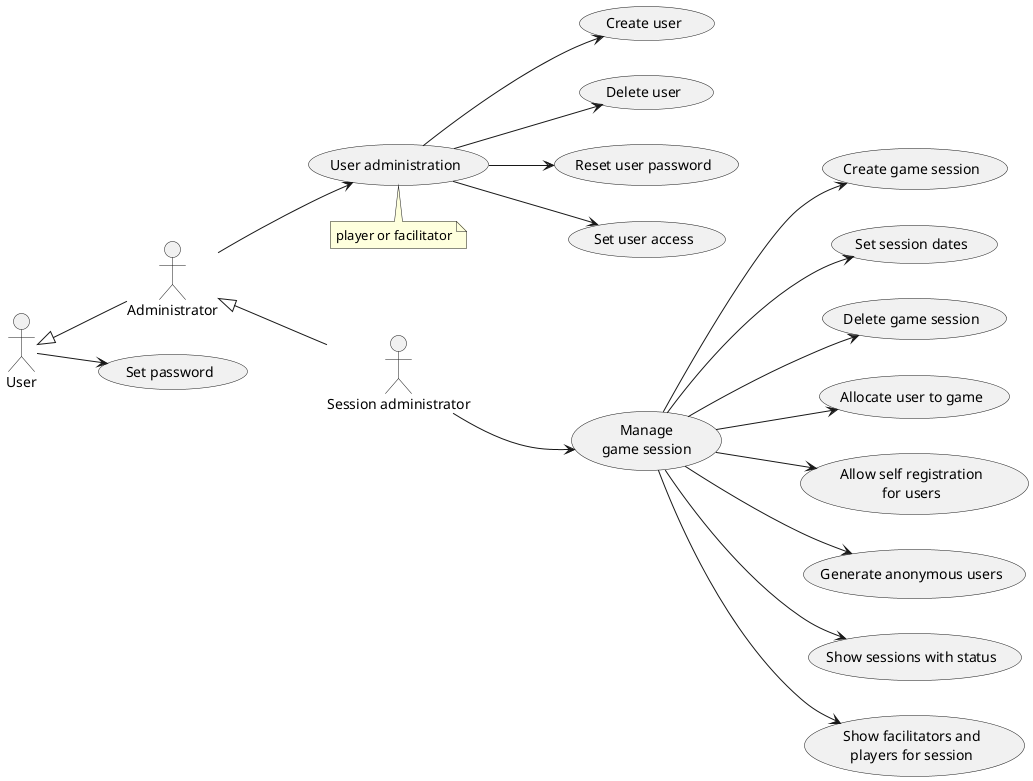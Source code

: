 @startuml
left to right direction
 
"Session administrator" as SA
User <|-- Administrator
Administrator <|-- SA

User --> (Set password)

Administrator --> (User administration)
note bottom
  player or facilitator
end note

(User administration) --> (Create user)
(User administration) --> (Delete user)
(User administration) --> (Reset user password)
(User administration) --> (Set user access)

"Manage\ngame session" as (Manage)
SA --> Manage : "\n\n\n\n\n\n\n\n\n\n"
Manage --> (Create game session)
Manage --> (Set session dates)
Manage --> (Delete game session)
Manage --> (Allocate user to game)
Manage --> (Allow self registration\nfor users)
Manage --> (Generate anonymous users)
Manage --> (Show sessions with status)
Manage --> (Show facilitators and\nplayers for session)

@enduml
